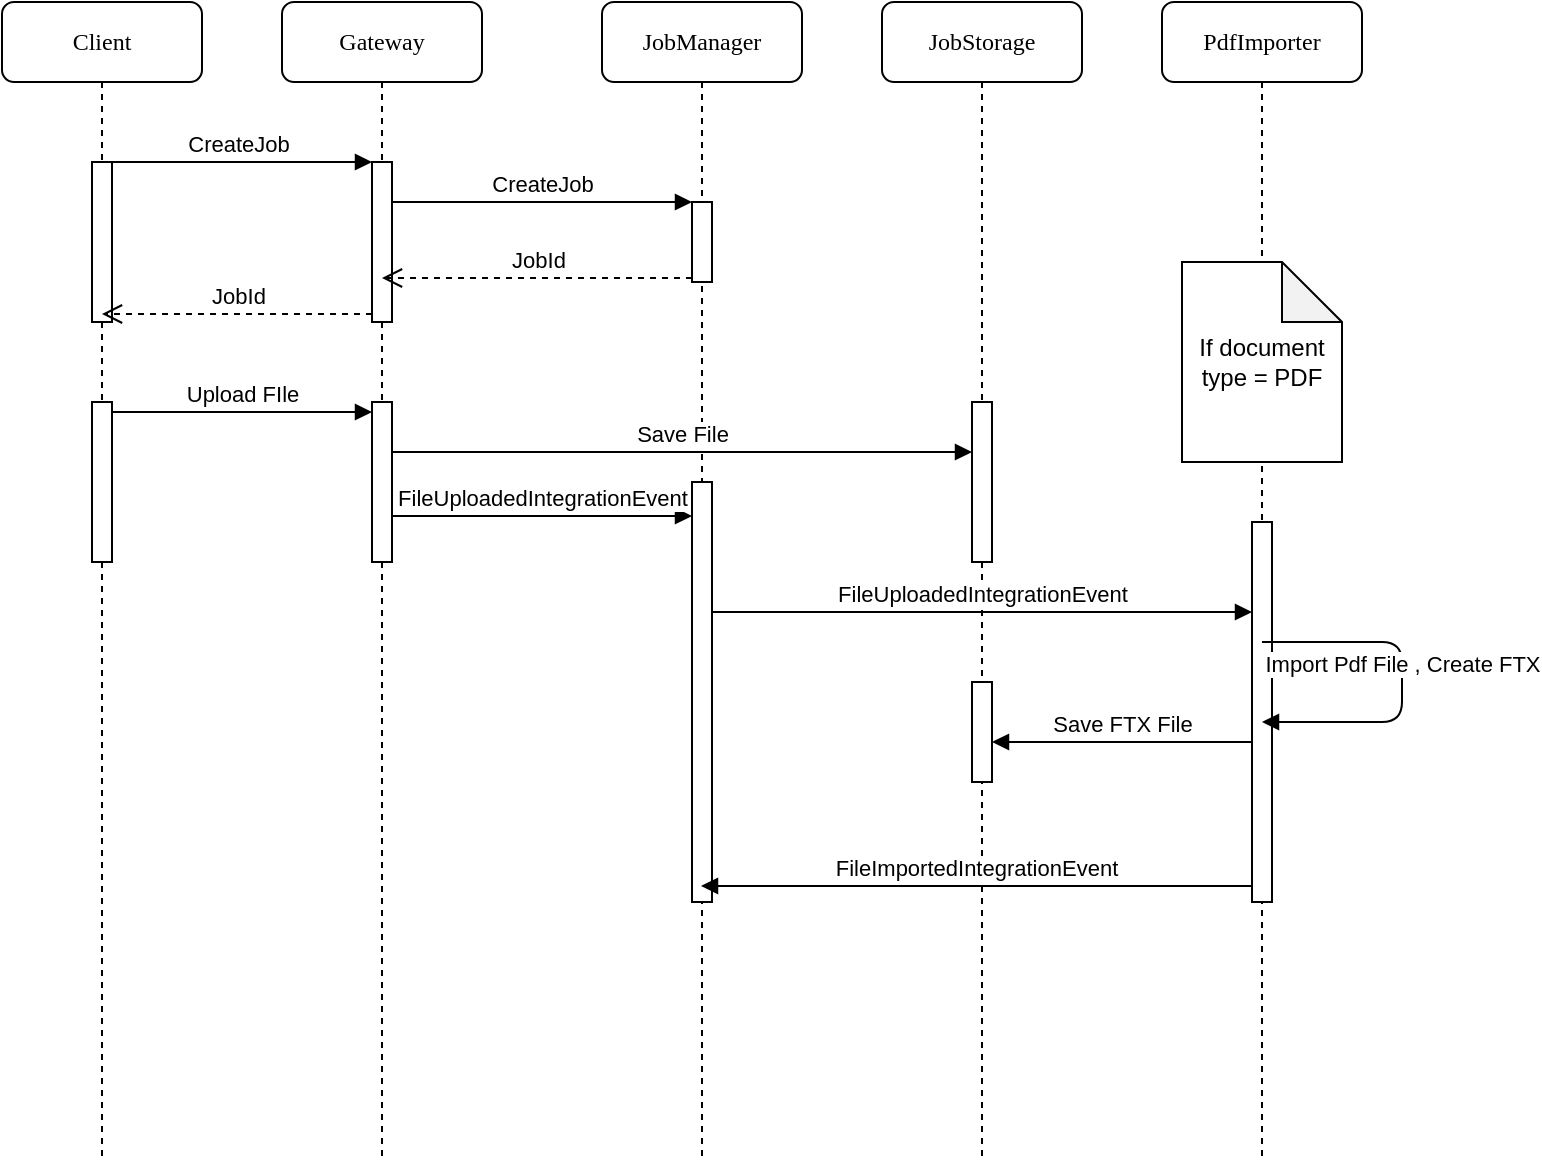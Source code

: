 <mxfile version="13.8.1" type="github">
  <diagram name="Page-1" id="13e1069c-82ec-6db2-03f1-153e76fe0fe0">
    <mxGraphModel dx="1426" dy="737" grid="1" gridSize="10" guides="1" tooltips="1" connect="1" arrows="1" fold="1" page="1" pageScale="1" pageWidth="1100" pageHeight="850" background="#ffffff" math="0" shadow="0">
      <root>
        <mxCell id="0" />
        <mxCell id="1" parent="0" />
        <mxCell id="7baba1c4bc27f4b0-2" value="Gateway" style="shape=umlLifeline;perimeter=lifelinePerimeter;whiteSpace=wrap;html=1;container=1;collapsible=0;recursiveResize=0;outlineConnect=0;rounded=1;shadow=0;comic=0;labelBackgroundColor=none;strokeWidth=1;fontFamily=Verdana;fontSize=12;align=center;" parent="1" vertex="1">
          <mxGeometry x="240" y="80" width="100" height="580" as="geometry" />
        </mxCell>
        <mxCell id="CXt8hdQB0j-JE1RTXXkN-15" value="" style="html=1;points=[];perimeter=orthogonalPerimeter;" vertex="1" parent="7baba1c4bc27f4b0-2">
          <mxGeometry x="45" y="80" width="10" height="80" as="geometry" />
        </mxCell>
        <mxCell id="CXt8hdQB0j-JE1RTXXkN-29" value="" style="html=1;points=[];perimeter=orthogonalPerimeter;" vertex="1" parent="7baba1c4bc27f4b0-2">
          <mxGeometry x="45" y="200" width="10" height="80" as="geometry" />
        </mxCell>
        <mxCell id="7baba1c4bc27f4b0-3" value="JobManager" style="shape=umlLifeline;perimeter=lifelinePerimeter;whiteSpace=wrap;html=1;container=1;collapsible=0;recursiveResize=0;outlineConnect=0;rounded=1;shadow=0;comic=0;labelBackgroundColor=none;strokeWidth=1;fontFamily=Verdana;fontSize=12;align=center;" parent="1" vertex="1">
          <mxGeometry x="400" y="80" width="100" height="580" as="geometry" />
        </mxCell>
        <mxCell id="CXt8hdQB0j-JE1RTXXkN-22" value="" style="html=1;points=[];perimeter=orthogonalPerimeter;" vertex="1" parent="7baba1c4bc27f4b0-3">
          <mxGeometry x="45" y="100" width="10" height="40" as="geometry" />
        </mxCell>
        <mxCell id="CXt8hdQB0j-JE1RTXXkN-37" value="" style="html=1;points=[];perimeter=orthogonalPerimeter;" vertex="1" parent="7baba1c4bc27f4b0-3">
          <mxGeometry x="45" y="240" width="10" height="210" as="geometry" />
        </mxCell>
        <mxCell id="7baba1c4bc27f4b0-4" value="JobStorage" style="shape=umlLifeline;perimeter=lifelinePerimeter;whiteSpace=wrap;html=1;container=1;collapsible=0;recursiveResize=0;outlineConnect=0;rounded=1;shadow=0;comic=0;labelBackgroundColor=none;strokeWidth=1;fontFamily=Verdana;fontSize=12;align=center;" parent="1" vertex="1">
          <mxGeometry x="540" y="80" width="100" height="580" as="geometry" />
        </mxCell>
        <mxCell id="CXt8hdQB0j-JE1RTXXkN-35" value="" style="html=1;points=[];perimeter=orthogonalPerimeter;" vertex="1" parent="7baba1c4bc27f4b0-4">
          <mxGeometry x="45" y="200" width="10" height="80" as="geometry" />
        </mxCell>
        <mxCell id="CXt8hdQB0j-JE1RTXXkN-45" value="" style="html=1;points=[];perimeter=orthogonalPerimeter;" vertex="1" parent="7baba1c4bc27f4b0-4">
          <mxGeometry x="45" y="340" width="10" height="50" as="geometry" />
        </mxCell>
        <mxCell id="7baba1c4bc27f4b0-5" value="PdfImporter" style="shape=umlLifeline;perimeter=lifelinePerimeter;whiteSpace=wrap;html=1;container=1;collapsible=0;recursiveResize=0;outlineConnect=0;rounded=1;shadow=0;comic=0;labelBackgroundColor=none;strokeWidth=1;fontFamily=Verdana;fontSize=12;align=center;" parent="1" vertex="1">
          <mxGeometry x="680" y="80" width="100" height="580" as="geometry" />
        </mxCell>
        <mxCell id="CXt8hdQB0j-JE1RTXXkN-46" value="" style="html=1;points=[];perimeter=orthogonalPerimeter;" vertex="1" parent="7baba1c4bc27f4b0-5">
          <mxGeometry x="45" y="260" width="10" height="190" as="geometry" />
        </mxCell>
        <mxCell id="CXt8hdQB0j-JE1RTXXkN-49" value="If document type = PDF" style="shape=note;whiteSpace=wrap;html=1;backgroundOutline=1;darkOpacity=0.05;" vertex="1" parent="7baba1c4bc27f4b0-5">
          <mxGeometry x="10" y="130" width="80" height="100" as="geometry" />
        </mxCell>
        <mxCell id="7baba1c4bc27f4b0-8" value="Client" style="shape=umlLifeline;perimeter=lifelinePerimeter;whiteSpace=wrap;html=1;container=1;collapsible=0;recursiveResize=0;outlineConnect=0;rounded=1;shadow=0;comic=0;labelBackgroundColor=none;strokeWidth=1;fontFamily=Verdana;fontSize=12;align=center;" parent="1" vertex="1">
          <mxGeometry x="100" y="80" width="100" height="580" as="geometry" />
        </mxCell>
        <mxCell id="CXt8hdQB0j-JE1RTXXkN-9" value="" style="html=1;points=[];perimeter=orthogonalPerimeter;" vertex="1" parent="7baba1c4bc27f4b0-8">
          <mxGeometry x="45" y="80" width="10" height="80" as="geometry" />
        </mxCell>
        <mxCell id="CXt8hdQB0j-JE1RTXXkN-26" value="" style="html=1;points=[];perimeter=orthogonalPerimeter;" vertex="1" parent="7baba1c4bc27f4b0-8">
          <mxGeometry x="45" y="200" width="10" height="80" as="geometry" />
        </mxCell>
        <mxCell id="CXt8hdQB0j-JE1RTXXkN-16" value="CreateJob" style="html=1;verticalAlign=bottom;endArrow=block;entryX=0;entryY=0;" edge="1" target="CXt8hdQB0j-JE1RTXXkN-15" parent="1" source="7baba1c4bc27f4b0-8">
          <mxGeometry relative="1" as="geometry">
            <mxPoint x="215" y="160" as="sourcePoint" />
          </mxGeometry>
        </mxCell>
        <mxCell id="CXt8hdQB0j-JE1RTXXkN-17" value="JobId" style="html=1;verticalAlign=bottom;endArrow=open;dashed=1;endSize=8;exitX=0;exitY=0.95;" edge="1" source="CXt8hdQB0j-JE1RTXXkN-15" parent="1" target="7baba1c4bc27f4b0-8">
          <mxGeometry relative="1" as="geometry">
            <mxPoint x="215" y="236" as="targetPoint" />
          </mxGeometry>
        </mxCell>
        <mxCell id="CXt8hdQB0j-JE1RTXXkN-23" value="CreateJob" style="html=1;verticalAlign=bottom;endArrow=block;entryX=0;entryY=0;" edge="1" target="CXt8hdQB0j-JE1RTXXkN-22" parent="1" source="CXt8hdQB0j-JE1RTXXkN-15">
          <mxGeometry relative="1" as="geometry">
            <mxPoint x="375" y="160" as="sourcePoint" />
          </mxGeometry>
        </mxCell>
        <mxCell id="CXt8hdQB0j-JE1RTXXkN-24" value="JobId" style="html=1;verticalAlign=bottom;endArrow=open;dashed=1;endSize=8;exitX=0;exitY=0.95;" edge="1" source="CXt8hdQB0j-JE1RTXXkN-22" parent="1" target="7baba1c4bc27f4b0-2">
          <mxGeometry relative="1" as="geometry">
            <mxPoint x="375" y="236" as="targetPoint" />
          </mxGeometry>
        </mxCell>
        <mxCell id="CXt8hdQB0j-JE1RTXXkN-34" value="Upload FIle" style="html=1;verticalAlign=bottom;endArrow=block;" edge="1" parent="1">
          <mxGeometry width="80" relative="1" as="geometry">
            <mxPoint x="155" y="285" as="sourcePoint" />
            <mxPoint x="285" y="285" as="targetPoint" />
          </mxGeometry>
        </mxCell>
        <mxCell id="CXt8hdQB0j-JE1RTXXkN-36" value="Save File" style="html=1;verticalAlign=bottom;endArrow=block;" edge="1" parent="1">
          <mxGeometry width="80" relative="1" as="geometry">
            <mxPoint x="295" y="305" as="sourcePoint" />
            <mxPoint x="585" y="305" as="targetPoint" />
          </mxGeometry>
        </mxCell>
        <mxCell id="CXt8hdQB0j-JE1RTXXkN-39" value="FileUploadedIntegrationEvent" style="html=1;verticalAlign=bottom;endArrow=block;" edge="1" parent="1">
          <mxGeometry width="80" relative="1" as="geometry">
            <mxPoint x="295" y="337" as="sourcePoint" />
            <mxPoint x="445" y="337" as="targetPoint" />
          </mxGeometry>
        </mxCell>
        <mxCell id="CXt8hdQB0j-JE1RTXXkN-47" value="FileUploadedIntegrationEvent" style="html=1;verticalAlign=bottom;endArrow=block;" edge="1" parent="1">
          <mxGeometry width="80" relative="1" as="geometry">
            <mxPoint x="455" y="385" as="sourcePoint" />
            <mxPoint x="725" y="385" as="targetPoint" />
          </mxGeometry>
        </mxCell>
        <mxCell id="CXt8hdQB0j-JE1RTXXkN-52" value="Save FTX File" style="html=1;verticalAlign=bottom;endArrow=block;" edge="1" parent="1">
          <mxGeometry width="80" relative="1" as="geometry">
            <mxPoint x="725" y="450" as="sourcePoint" />
            <mxPoint x="595" y="450" as="targetPoint" />
          </mxGeometry>
        </mxCell>
        <mxCell id="CXt8hdQB0j-JE1RTXXkN-55" value="Import Pdf File , Create FTX" style="html=1;verticalAlign=bottom;endArrow=block;" edge="1" parent="1" target="7baba1c4bc27f4b0-5">
          <mxGeometry x="-0.003" width="80" relative="1" as="geometry">
            <mxPoint x="730" y="400" as="sourcePoint" />
            <mxPoint x="800" y="480" as="targetPoint" />
            <Array as="points">
              <mxPoint x="800" y="400" />
              <mxPoint x="800" y="440" />
            </Array>
            <mxPoint as="offset" />
          </mxGeometry>
        </mxCell>
        <mxCell id="CXt8hdQB0j-JE1RTXXkN-57" value="FileImportedIntegrationEvent" style="html=1;verticalAlign=bottom;endArrow=block;" edge="1" parent="1">
          <mxGeometry width="80" relative="1" as="geometry">
            <mxPoint x="725" y="522" as="sourcePoint" />
            <mxPoint x="449.5" y="522" as="targetPoint" />
          </mxGeometry>
        </mxCell>
      </root>
    </mxGraphModel>
  </diagram>
</mxfile>
